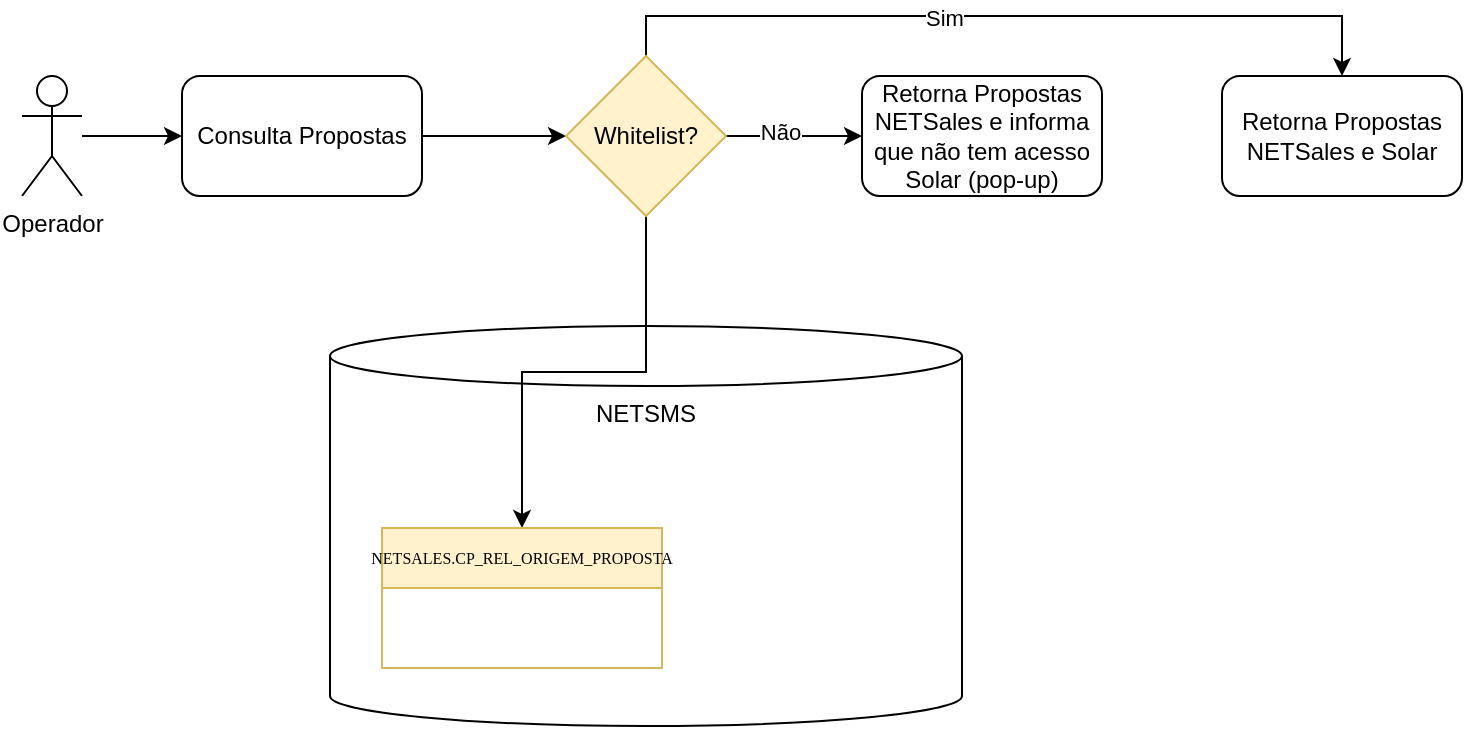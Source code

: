 <mxfile version="24.3.1" type="github">
  <diagram name="Página-1" id="og6Pi6pLlMd3RY6a5tt9">
    <mxGraphModel dx="1050" dy="522" grid="1" gridSize="10" guides="1" tooltips="1" connect="1" arrows="1" fold="1" page="1" pageScale="1" pageWidth="827" pageHeight="1169" math="0" shadow="0">
      <root>
        <mxCell id="0" />
        <mxCell id="1" parent="0" />
        <mxCell id="viON26nNvLiHrCFx6QRt-4" value="NETSMS" style="shape=cylinder3;whiteSpace=wrap;html=1;boundedLbl=1;backgroundOutline=1;size=15;verticalAlign=top;" vertex="1" parent="1">
          <mxGeometry x="204" y="165" width="316" height="200" as="geometry" />
        </mxCell>
        <mxCell id="viON26nNvLiHrCFx6QRt-21" style="edgeStyle=orthogonalEdgeStyle;rounded=0;orthogonalLoop=1;jettySize=auto;html=1;entryX=0;entryY=0.5;entryDx=0;entryDy=0;" edge="1" parent="1" source="viON26nNvLiHrCFx6QRt-1" target="viON26nNvLiHrCFx6QRt-3">
          <mxGeometry relative="1" as="geometry" />
        </mxCell>
        <mxCell id="viON26nNvLiHrCFx6QRt-1" value="Operador" style="shape=umlActor;verticalLabelPosition=bottom;verticalAlign=top;html=1;outlineConnect=0;" vertex="1" parent="1">
          <mxGeometry x="50" y="40" width="30" height="60" as="geometry" />
        </mxCell>
        <mxCell id="viON26nNvLiHrCFx6QRt-9" style="edgeStyle=orthogonalEdgeStyle;rounded=0;orthogonalLoop=1;jettySize=auto;html=1;entryX=0.5;entryY=0;entryDx=0;entryDy=0;startArrow=none;startFill=0;exitX=0.5;exitY=1;exitDx=0;exitDy=0;" edge="1" parent="1" source="viON26nNvLiHrCFx6QRt-11" target="viON26nNvLiHrCFx6QRt-5">
          <mxGeometry relative="1" as="geometry" />
        </mxCell>
        <mxCell id="viON26nNvLiHrCFx6QRt-14" style="edgeStyle=orthogonalEdgeStyle;rounded=0;orthogonalLoop=1;jettySize=auto;html=1;entryX=0;entryY=0.5;entryDx=0;entryDy=0;" edge="1" parent="1" source="viON26nNvLiHrCFx6QRt-3" target="viON26nNvLiHrCFx6QRt-11">
          <mxGeometry relative="1" as="geometry" />
        </mxCell>
        <mxCell id="viON26nNvLiHrCFx6QRt-3" value="Consulta Propostas" style="rounded=1;whiteSpace=wrap;html=1;" vertex="1" parent="1">
          <mxGeometry x="130" y="40" width="120" height="60" as="geometry" />
        </mxCell>
        <mxCell id="viON26nNvLiHrCFx6QRt-5" value="&lt;span style=&quot;font-size: 8px; font-family: &amp;quot;Segoe UI Light&amp;quot;;&quot;&gt;NETSALES.CP_REL_ORIGEM_PROPOSTA&lt;/span&gt;" style="swimlane;fontStyle=0;childLayout=stackLayout;horizontal=1;startSize=30;horizontalStack=0;resizeParent=1;resizeParentMax=0;resizeLast=0;collapsible=1;marginBottom=0;whiteSpace=wrap;html=1;fontSize=8;fillColor=#fff2cc;strokeColor=#d6b656;" vertex="1" parent="1">
          <mxGeometry x="230" y="266" width="140" height="70" as="geometry" />
        </mxCell>
        <mxCell id="viON26nNvLiHrCFx6QRt-10" value="Retorna Propostas NETSales e Solar" style="rounded=1;whiteSpace=wrap;html=1;" vertex="1" parent="1">
          <mxGeometry x="650" y="40" width="120" height="60" as="geometry" />
        </mxCell>
        <mxCell id="viON26nNvLiHrCFx6QRt-15" style="edgeStyle=orthogonalEdgeStyle;rounded=0;orthogonalLoop=1;jettySize=auto;html=1;entryX=0.5;entryY=0;entryDx=0;entryDy=0;exitX=0.5;exitY=0;exitDx=0;exitDy=0;" edge="1" parent="1" source="viON26nNvLiHrCFx6QRt-11" target="viON26nNvLiHrCFx6QRt-10">
          <mxGeometry relative="1" as="geometry" />
        </mxCell>
        <mxCell id="viON26nNvLiHrCFx6QRt-16" value="Sim" style="edgeLabel;html=1;align=center;verticalAlign=middle;resizable=0;points=[];" vertex="1" connectable="0" parent="viON26nNvLiHrCFx6QRt-15">
          <mxGeometry x="-0.151" y="-1" relative="1" as="geometry">
            <mxPoint as="offset" />
          </mxGeometry>
        </mxCell>
        <mxCell id="viON26nNvLiHrCFx6QRt-18" style="edgeStyle=orthogonalEdgeStyle;rounded=0;orthogonalLoop=1;jettySize=auto;html=1;entryX=0;entryY=0.5;entryDx=0;entryDy=0;" edge="1" parent="1" source="viON26nNvLiHrCFx6QRt-11" target="viON26nNvLiHrCFx6QRt-17">
          <mxGeometry relative="1" as="geometry" />
        </mxCell>
        <mxCell id="viON26nNvLiHrCFx6QRt-19" value="Não" style="edgeLabel;html=1;align=center;verticalAlign=middle;resizable=0;points=[];" vertex="1" connectable="0" parent="viON26nNvLiHrCFx6QRt-18">
          <mxGeometry x="-0.212" y="2" relative="1" as="geometry">
            <mxPoint as="offset" />
          </mxGeometry>
        </mxCell>
        <mxCell id="viON26nNvLiHrCFx6QRt-11" value="Whitelist?" style="rhombus;whiteSpace=wrap;html=1;fillColor=#fff2cc;strokeColor=#d6b656;" vertex="1" parent="1">
          <mxGeometry x="322" y="30" width="80" height="80" as="geometry" />
        </mxCell>
        <mxCell id="viON26nNvLiHrCFx6QRt-17" value="Retorna Propostas NETSales e informa que não tem acesso Solar (pop-up)" style="rounded=1;whiteSpace=wrap;html=1;" vertex="1" parent="1">
          <mxGeometry x="470" y="40" width="120" height="60" as="geometry" />
        </mxCell>
      </root>
    </mxGraphModel>
  </diagram>
</mxfile>
